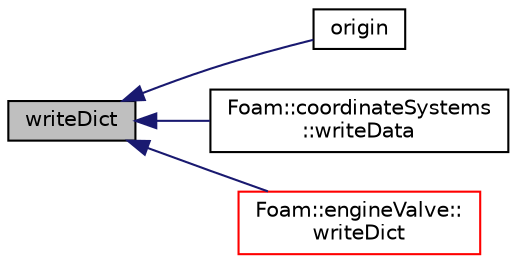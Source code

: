 digraph "writeDict"
{
  bgcolor="transparent";
  edge [fontname="Helvetica",fontsize="10",labelfontname="Helvetica",labelfontsize="10"];
  node [fontname="Helvetica",fontsize="10",shape=record];
  rankdir="LR";
  Node1 [label="writeDict",height=0.2,width=0.4,color="black", fillcolor="grey75", style="filled", fontcolor="black"];
  Node1 -> Node2 [dir="back",color="midnightblue",fontsize="10",style="solid",fontname="Helvetica"];
  Node2 [label="origin",height=0.2,width=0.4,color="black",URL="$a00405.html#a845412c810c955840b576c707e20bcb9",tooltip="Edit access to origin. "];
  Node1 -> Node3 [dir="back",color="midnightblue",fontsize="10",style="solid",fontname="Helvetica"];
  Node3 [label="Foam::coordinateSystems\l::writeData",height=0.2,width=0.4,color="black",URL="$a00406.html#a2a3ea7b116b283507dc19bc8f4719c3d",tooltip="Write data. "];
  Node1 -> Node4 [dir="back",color="midnightblue",fontsize="10",style="solid",fontname="Helvetica"];
  Node4 [label="Foam::engineValve::\lwriteDict",height=0.2,width=0.4,color="red",URL="$a00639.html#af77027c10b89b764f28cf777c66c4be6",tooltip="Write dictionary. "];
}
